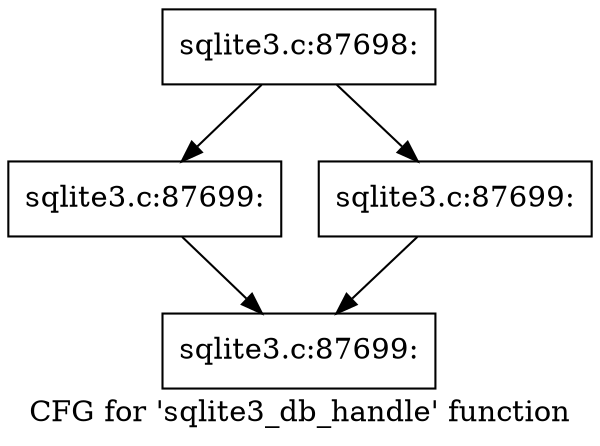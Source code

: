 digraph "CFG for 'sqlite3_db_handle' function" {
	label="CFG for 'sqlite3_db_handle' function";

	Node0x55c0f55f0650 [shape=record,label="{sqlite3.c:87698:}"];
	Node0x55c0f55f0650 -> Node0x55c0f5d0c900;
	Node0x55c0f55f0650 -> Node0x55c0f5d10c30;
	Node0x55c0f5d0c900 [shape=record,label="{sqlite3.c:87699:}"];
	Node0x55c0f5d0c900 -> Node0x55c0f5d0dd20;
	Node0x55c0f5d10c30 [shape=record,label="{sqlite3.c:87699:}"];
	Node0x55c0f5d10c30 -> Node0x55c0f5d0dd20;
	Node0x55c0f5d0dd20 [shape=record,label="{sqlite3.c:87699:}"];
}
